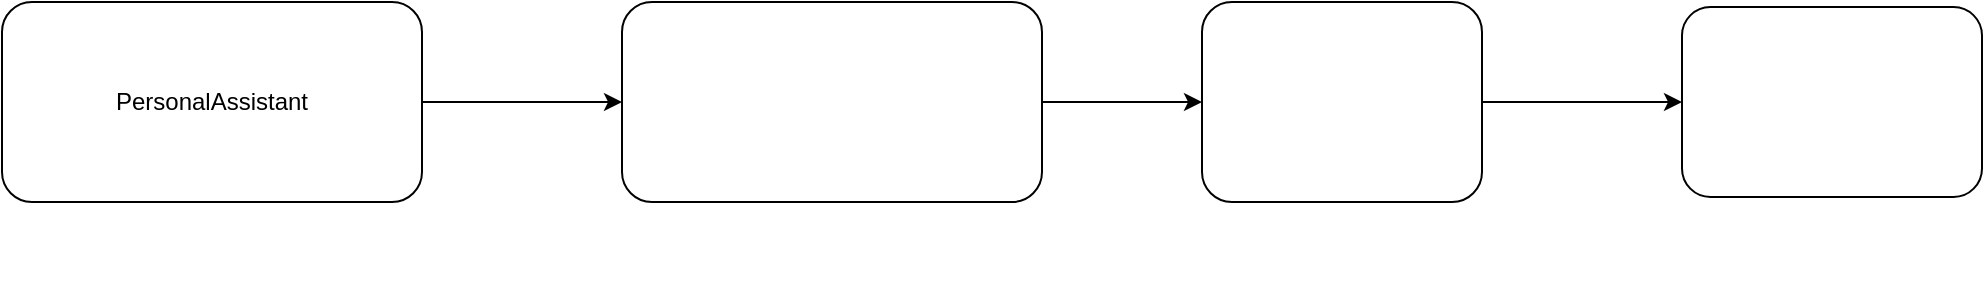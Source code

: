 <mxfile version="22.1.17" type="github">
  <diagram name="Page-1" id="3e8102d1-ef87-2e61-34e1-82d9a586fe2e">
    <mxGraphModel dx="1434" dy="780" grid="1" gridSize="10" guides="1" tooltips="1" connect="1" arrows="1" fold="1" page="1" pageScale="1" pageWidth="1100" pageHeight="850" background="none" math="0" shadow="0">
      <root>
        <mxCell id="0" />
        <mxCell id="1" parent="0" />
        <mxCell id="ZnRDwzP7RTwI-JYwExPe-7" value="" style="shape=flexArrow;endArrow=classic;html=1;rounded=0;strokeColor=#FFFFFF;" parent="1" edge="1">
          <mxGeometry width="50" height="50" relative="1" as="geometry">
            <mxPoint x="390" y="480" as="sourcePoint" />
            <mxPoint x="440.131" y="433.224" as="targetPoint" />
            <Array as="points">
              <mxPoint x="420" y="450" />
            </Array>
          </mxGeometry>
        </mxCell>
        <mxCell id="LZEuu_zLPpksMyho3lif-1" value="   PersonalAssistant    " style="rounded=1;whiteSpace=wrap;html=1;" vertex="1" parent="1">
          <mxGeometry y="340" width="210" height="100" as="geometry" />
        </mxCell>
        <mxCell id="LZEuu_zLPpksMyho3lif-2" value="" style="endArrow=classic;html=1;rounded=0;exitX=1;exitY=0.5;exitDx=0;exitDy=0;" edge="1" parent="1" source="LZEuu_zLPpksMyho3lif-1" target="LZEuu_zLPpksMyho3lif-3">
          <mxGeometry width="50" height="50" relative="1" as="geometry">
            <mxPoint x="520" y="530" as="sourcePoint" />
            <mxPoint x="370" y="390" as="targetPoint" />
          </mxGeometry>
        </mxCell>
        <mxCell id="LZEuu_zLPpksMyho3lif-3" value="" style="rounded=1;whiteSpace=wrap;html=1;" vertex="1" parent="1">
          <mxGeometry x="310" y="340" width="210" height="100" as="geometry" />
        </mxCell>
        <mxCell id="LZEuu_zLPpksMyho3lif-5" value="" style="endArrow=classic;html=1;rounded=0;exitX=1;exitY=0.5;exitDx=0;exitDy=0;entryX=0;entryY=0.5;entryDx=0;entryDy=0;" edge="1" parent="1" source="LZEuu_zLPpksMyho3lif-3" target="LZEuu_zLPpksMyho3lif-7">
          <mxGeometry width="50" height="50" relative="1" as="geometry">
            <mxPoint x="550" y="540" as="sourcePoint" />
            <mxPoint x="580" y="390" as="targetPoint" />
          </mxGeometry>
        </mxCell>
        <mxCell id="LZEuu_zLPpksMyho3lif-7" value="" style="rounded=1;whiteSpace=wrap;html=1;" vertex="1" parent="1">
          <mxGeometry x="600" y="340" width="140" height="100" as="geometry" />
        </mxCell>
        <mxCell id="LZEuu_zLPpksMyho3lif-9" value="" style="endArrow=classic;html=1;rounded=0;exitX=1;exitY=0.5;exitDx=0;exitDy=0;" edge="1" parent="1" source="LZEuu_zLPpksMyho3lif-7" target="LZEuu_zLPpksMyho3lif-10">
          <mxGeometry width="50" height="50" relative="1" as="geometry">
            <mxPoint x="520" y="330" as="sourcePoint" />
            <mxPoint x="920" y="390" as="targetPoint" />
          </mxGeometry>
        </mxCell>
        <mxCell id="LZEuu_zLPpksMyho3lif-10" value="" style="rounded=1;whiteSpace=wrap;html=1;" vertex="1" parent="1">
          <mxGeometry x="840" y="342.5" width="150" height="95" as="geometry" />
        </mxCell>
      </root>
    </mxGraphModel>
  </diagram>
</mxfile>
